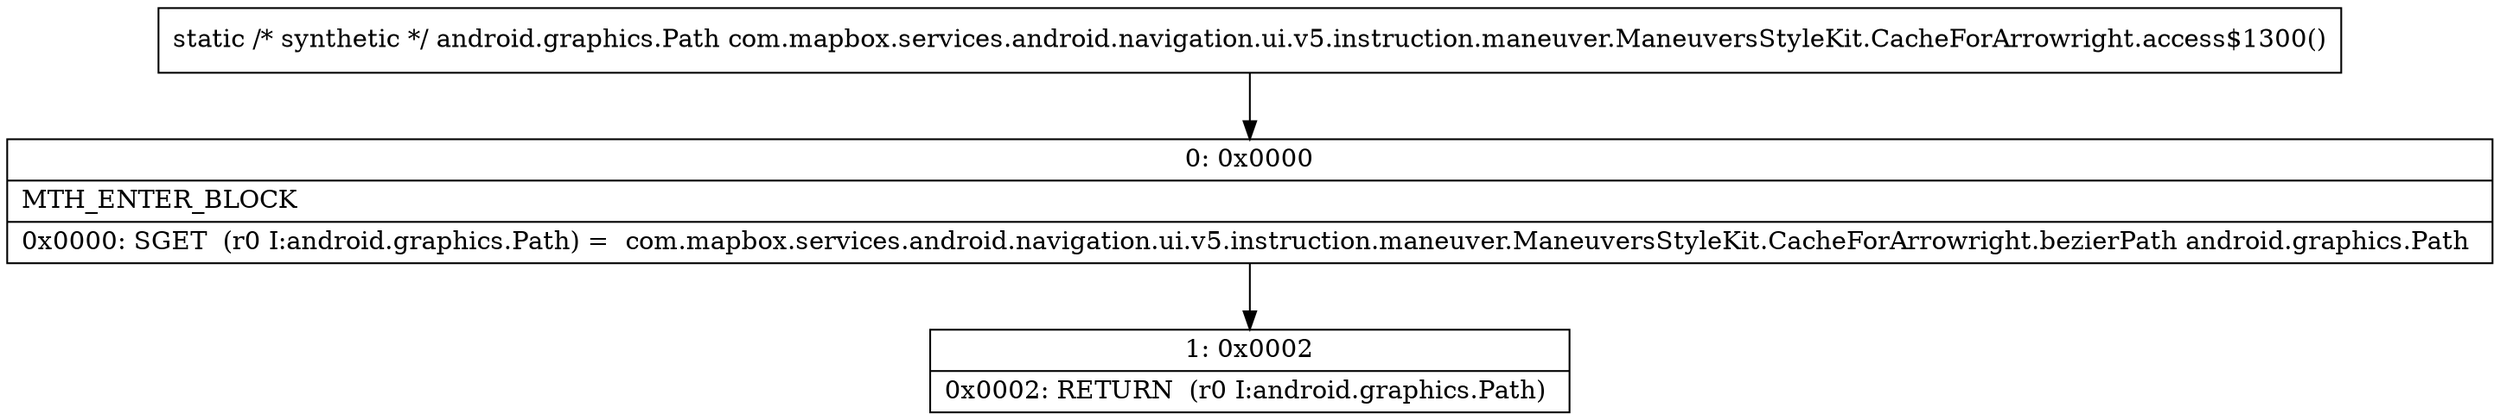 digraph "CFG forcom.mapbox.services.android.navigation.ui.v5.instruction.maneuver.ManeuversStyleKit.CacheForArrowright.access$1300()Landroid\/graphics\/Path;" {
Node_0 [shape=record,label="{0\:\ 0x0000|MTH_ENTER_BLOCK\l|0x0000: SGET  (r0 I:android.graphics.Path) =  com.mapbox.services.android.navigation.ui.v5.instruction.maneuver.ManeuversStyleKit.CacheForArrowright.bezierPath android.graphics.Path \l}"];
Node_1 [shape=record,label="{1\:\ 0x0002|0x0002: RETURN  (r0 I:android.graphics.Path) \l}"];
MethodNode[shape=record,label="{static \/* synthetic *\/ android.graphics.Path com.mapbox.services.android.navigation.ui.v5.instruction.maneuver.ManeuversStyleKit.CacheForArrowright.access$1300() }"];
MethodNode -> Node_0;
Node_0 -> Node_1;
}

